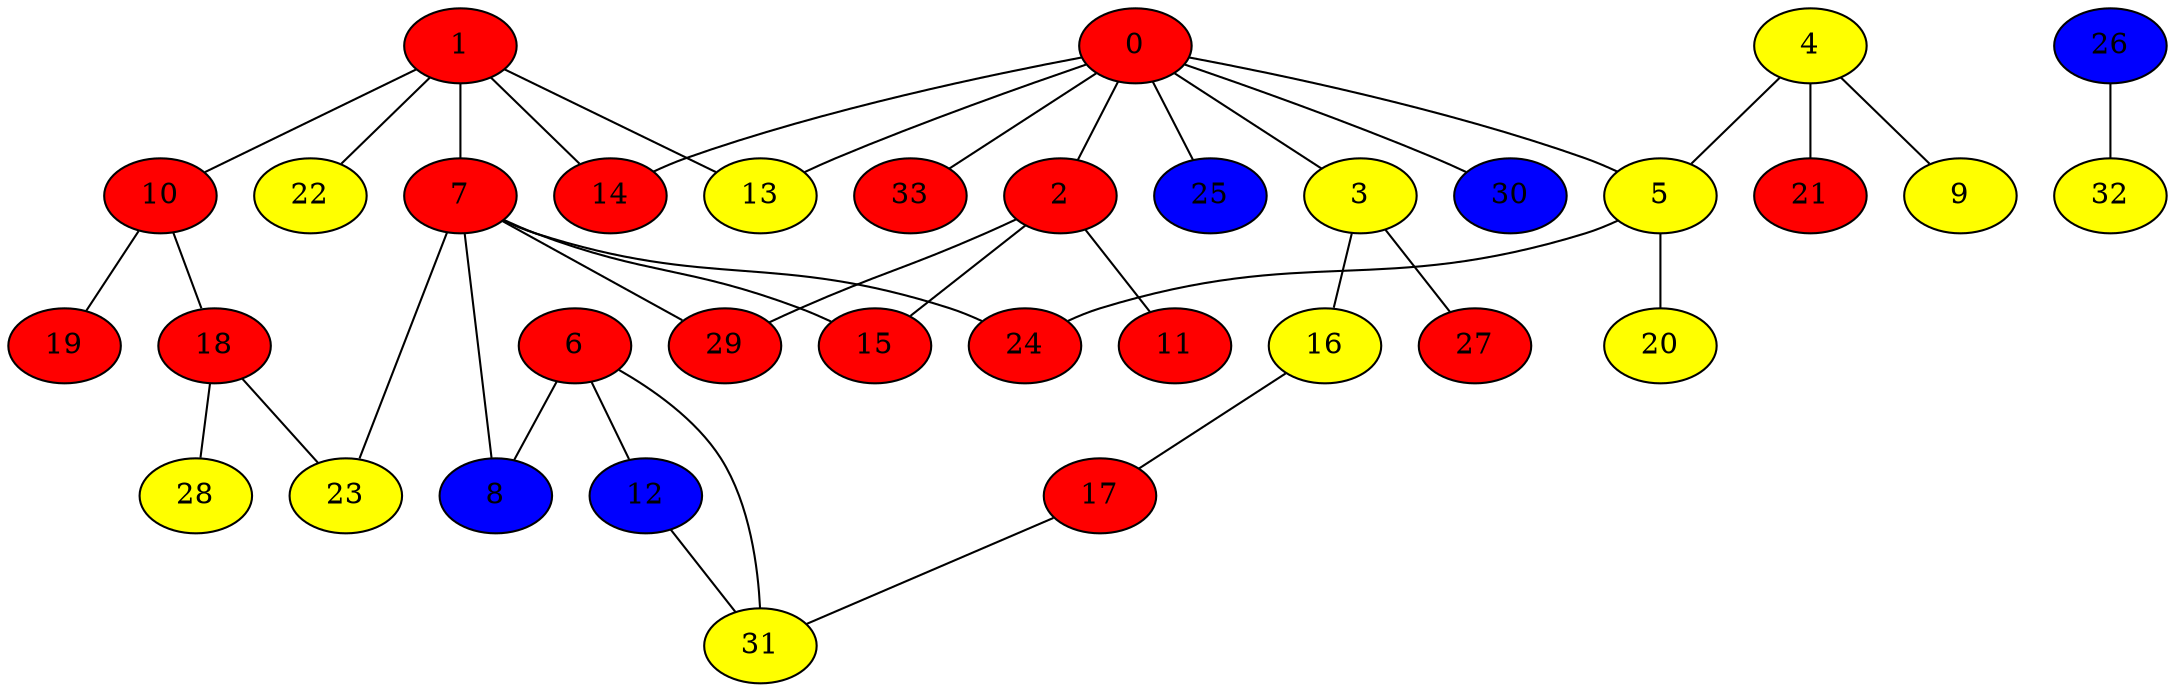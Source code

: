 graph {
0 [style = filled fillcolor = red];
1 [style = filled fillcolor = red];
2 [style = filled fillcolor = red];
3 [style = filled fillcolor = yellow];
4 [style = filled fillcolor = yellow];
5 [style = filled fillcolor = yellow];
6 [style = filled fillcolor = red];
7 [style = filled fillcolor = red];
8 [style = filled fillcolor = blue];
9 [style = filled fillcolor = yellow];
10 [style = filled fillcolor = red];
11 [style = filled fillcolor = red];
12 [style = filled fillcolor = blue];
13 [style = filled fillcolor = yellow];
14 [style = filled fillcolor = red];
15 [style = filled fillcolor = red];
16 [style = filled fillcolor = yellow];
17 [style = filled fillcolor = red];
18 [style = filled fillcolor = red];
19 [style = filled fillcolor = red];
20 [style = filled fillcolor = yellow];
21 [style = filled fillcolor = red];
22 [style = filled fillcolor = yellow];
23 [style = filled fillcolor = yellow];
24 [style = filled fillcolor = red];
25 [style = filled fillcolor = blue];
26 [style = filled fillcolor = blue];
27 [style = filled fillcolor = red];
28 [style = filled fillcolor = yellow];
29 [style = filled fillcolor = red];
30 [style = filled fillcolor = blue];
31 [style = filled fillcolor = yellow];
32 [style = filled fillcolor = yellow];
33 [style = filled fillcolor = red];
0 -- 13;
0 -- 5;
0 -- 3;
0 -- 2;
0 -- 14;
0 -- 25;
0 -- 30;
0 -- 33;
1 -- 7;
1 -- 10;
1 -- 13;
1 -- 14;
1 -- 22;
2 -- 11;
2 -- 15;
2 -- 29;
3 -- 16;
3 -- 27;
4 -- 5;
4 -- 9;
4 -- 21;
5 -- 20;
5 -- 24;
6 -- 8;
6 -- 12;
6 -- 31;
7 -- 8;
7 -- 15;
7 -- 23;
7 -- 24;
7 -- 29;
10 -- 18;
10 -- 19;
12 -- 31;
16 -- 17;
17 -- 31;
18 -- 23;
18 -- 28;
26 -- 32;
}
